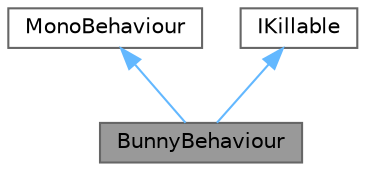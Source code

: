 digraph "BunnyBehaviour"
{
 // LATEX_PDF_SIZE
  bgcolor="transparent";
  edge [fontname=Helvetica,fontsize=10,labelfontname=Helvetica,labelfontsize=10];
  node [fontname=Helvetica,fontsize=10,shape=box,height=0.2,width=0.4];
  Node1 [label="BunnyBehaviour",height=0.2,width=0.4,color="gray40", fillcolor="grey60", style="filled", fontcolor="black",tooltip="Behaviour of the \"Bunny\" enemy."];
  Node2 -> Node1 [dir="back",color="steelblue1",style="solid"];
  Node2 [label="MonoBehaviour",height=0.2,width=0.4,color="gray40", fillcolor="white", style="filled",tooltip=" "];
  Node3 -> Node1 [dir="back",color="steelblue1",style="solid"];
  Node3 [label="IKillable",height=0.2,width=0.4,color="gray40", fillcolor="white", style="filled",URL="$interface_i_killable.html",tooltip=" "];
}
